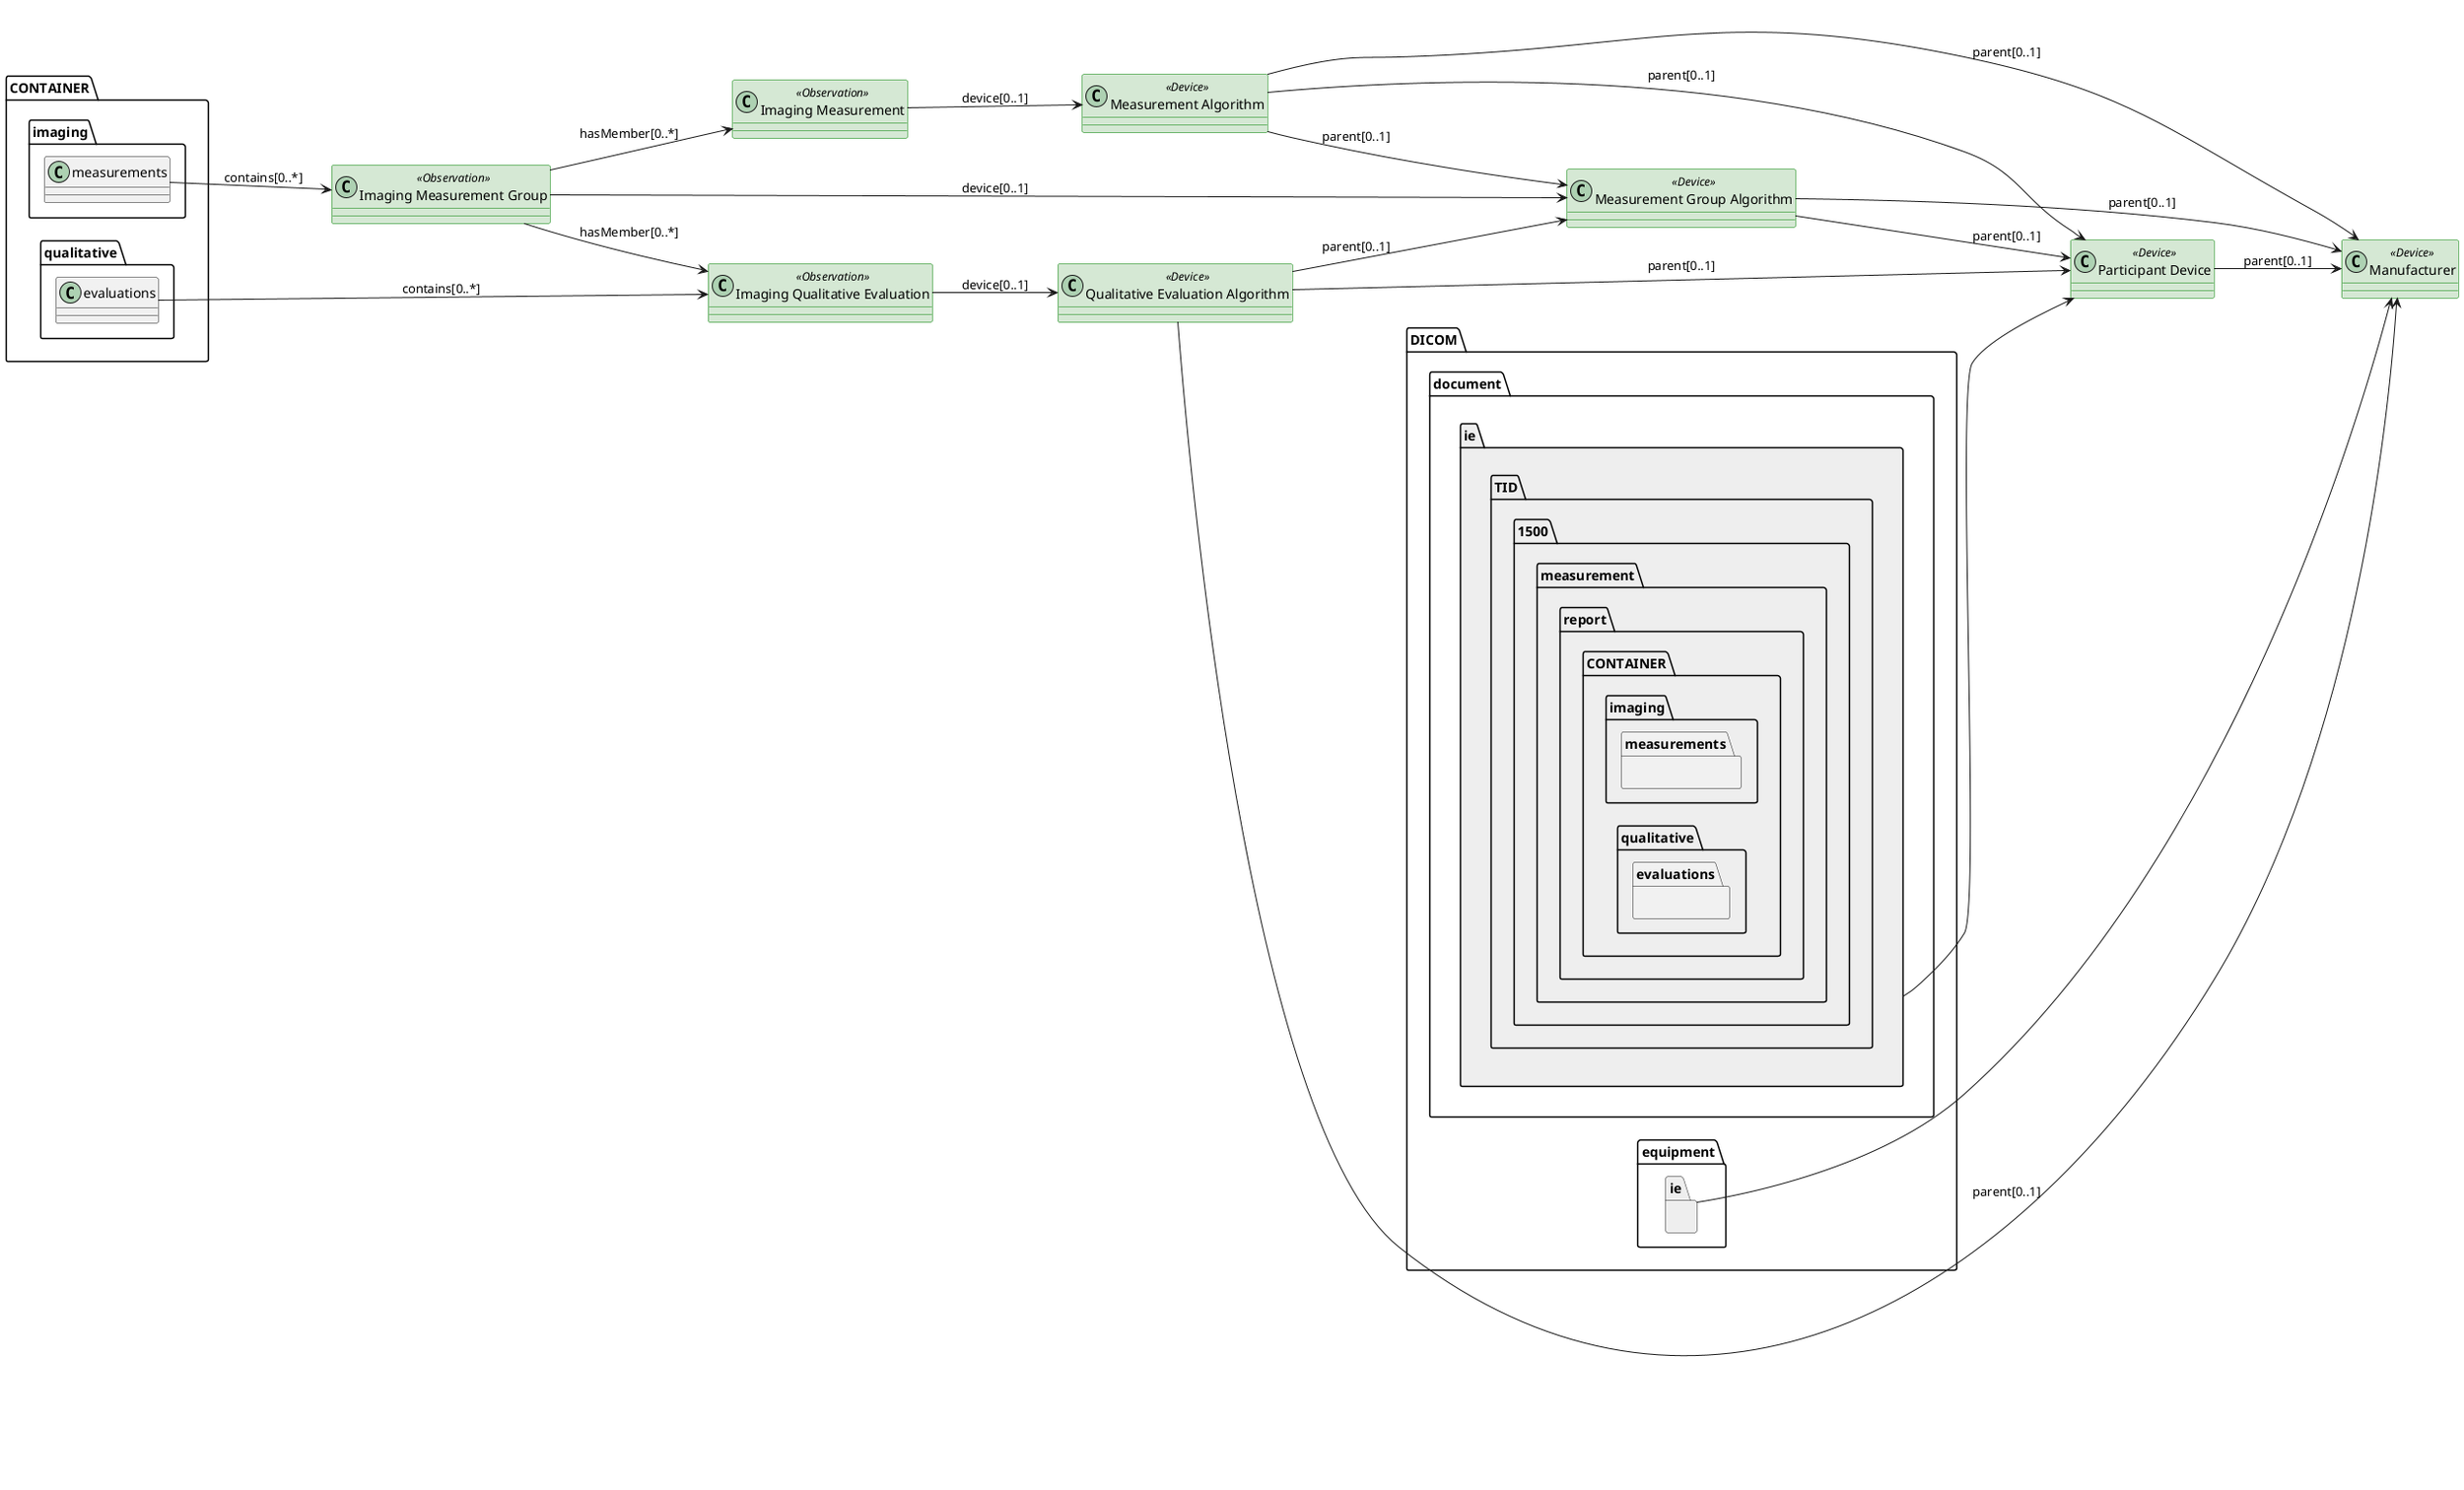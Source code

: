@startuml dicom_sr_device
left to right direction

class "Manufacturer" as EquipmentDevice <<Device>> #d5e8d4 ##green
class "Participant Device" as DocumentDevice <<Device>> #d5e8d4 ##green
class "Measurement Group Algorithm" as MeasurementGroupDevice <<Device>> #d5e8d4 ##green
class "Measurement Algorithm" as MeasurementDevice <<Device>> #d5e8d4 ##green
class "Qualitative Evaluation Algorithm" as QualitativeDevice <<Device>> #d5e8d4 ##green

class "Imaging Measurement Group" as ImagingMeasurementGroup <<Observation>> #d5e8d4 ##green
class "Imaging Measurement" as ImagingMeasurement <<Observation>> #d5e8d4 ##green
class "Imaging Qualitative Evaluation" as ImagingQualitativeEvaluation <<Observation>> #d5e8d4 ##green


package DICOM.equipment.ie #EEEEEE {
    package DICOM.document.ie #EEEEEE {
        package TID.1500.measurement.report #EEEEEE {
            package CONTAINER.imaging.measurements {
            }
            package CONTAINER.qualitative.evaluations {
            }
        }
    }
}

DICOM.equipment.ie --> EquipmentDevice
DICOM.document.ie --> DocumentDevice

CONTAINER.imaging.measurements --> ImagingMeasurementGroup : contains[0..*]
CONTAINER.qualitative.evaluations --> ImagingQualitativeEvaluation : contains[0..*]

ImagingMeasurementGroup --> ImagingMeasurement : hasMember[0..*]
ImagingMeasurementGroup --> ImagingQualitativeEvaluation : hasMember[0..*]
ImagingMeasurementGroup --> MeasurementGroupDevice : device[0..1]

ImagingMeasurement --> MeasurementDevice : device[0..1]

ImagingQualitativeEvaluation --> QualitativeDevice : device[0..1]

MeasurementDevice --> MeasurementGroupDevice : parent[0..1]
MeasurementDevice --> DocumentDevice : parent[0..1]
MeasurementDevice --> EquipmentDevice : parent[0..1]

MeasurementGroupDevice --> DocumentDevice : parent[0..1]
MeasurementGroupDevice --> EquipmentDevice : parent[0..1]

QualitativeDevice --> MeasurementGroupDevice : parent[0..1]
QualitativeDevice --> DocumentDevice : parent[0..1]
QualitativeDevice --> EquipmentDevice : parent[0..1]

DocumentDevice --> EquipmentDevice : parent[0..1]

@enduml
